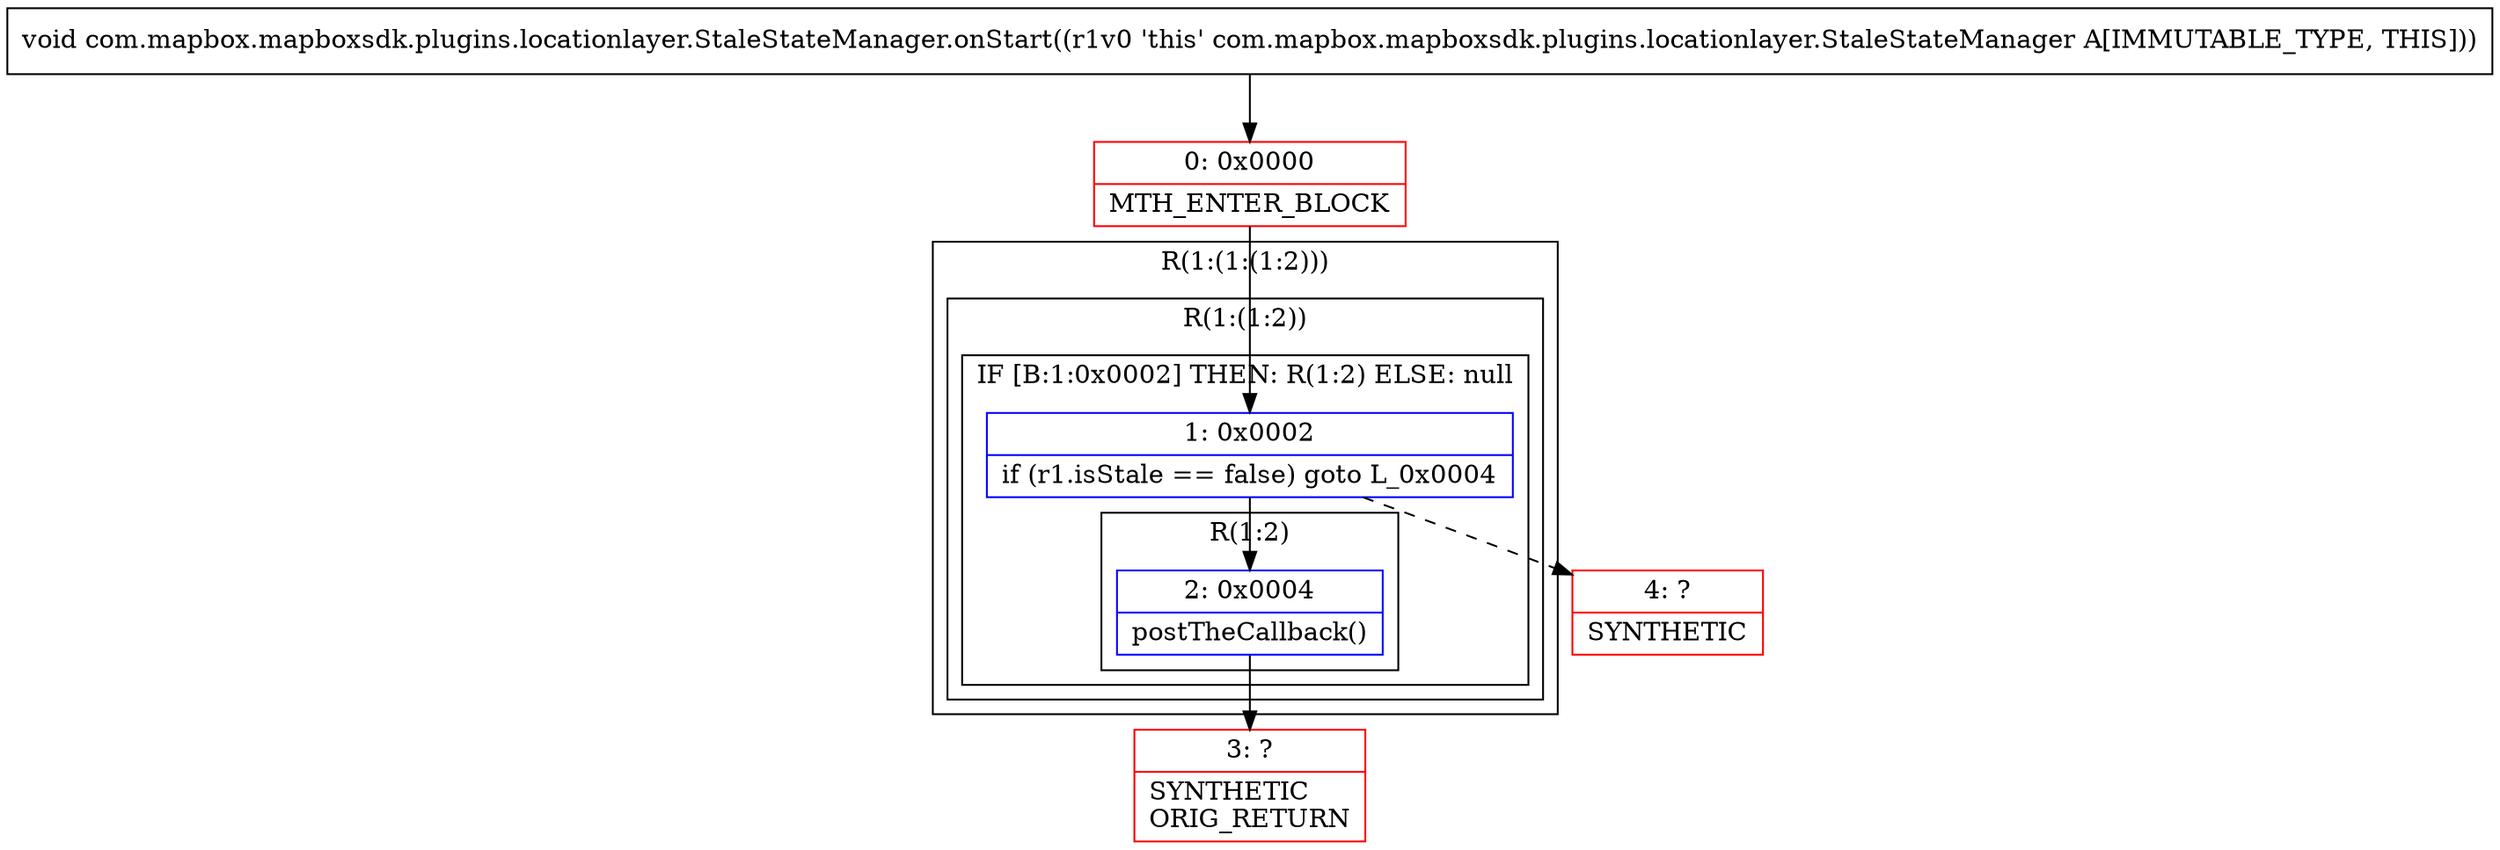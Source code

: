 digraph "CFG forcom.mapbox.mapboxsdk.plugins.locationlayer.StaleStateManager.onStart()V" {
subgraph cluster_Region_398622357 {
label = "R(1:(1:(1:2)))";
node [shape=record,color=blue];
subgraph cluster_Region_635245248 {
label = "R(1:(1:2))";
node [shape=record,color=blue];
subgraph cluster_IfRegion_1479643100 {
label = "IF [B:1:0x0002] THEN: R(1:2) ELSE: null";
node [shape=record,color=blue];
Node_1 [shape=record,label="{1\:\ 0x0002|if (r1.isStale == false) goto L_0x0004\l}"];
subgraph cluster_Region_486715936 {
label = "R(1:2)";
node [shape=record,color=blue];
Node_2 [shape=record,label="{2\:\ 0x0004|postTheCallback()\l}"];
}
}
}
}
Node_0 [shape=record,color=red,label="{0\:\ 0x0000|MTH_ENTER_BLOCK\l}"];
Node_3 [shape=record,color=red,label="{3\:\ ?|SYNTHETIC\lORIG_RETURN\l}"];
Node_4 [shape=record,color=red,label="{4\:\ ?|SYNTHETIC\l}"];
MethodNode[shape=record,label="{void com.mapbox.mapboxsdk.plugins.locationlayer.StaleStateManager.onStart((r1v0 'this' com.mapbox.mapboxsdk.plugins.locationlayer.StaleStateManager A[IMMUTABLE_TYPE, THIS])) }"];
MethodNode -> Node_0;
Node_1 -> Node_2;
Node_1 -> Node_4[style=dashed];
Node_2 -> Node_3;
Node_0 -> Node_1;
}

